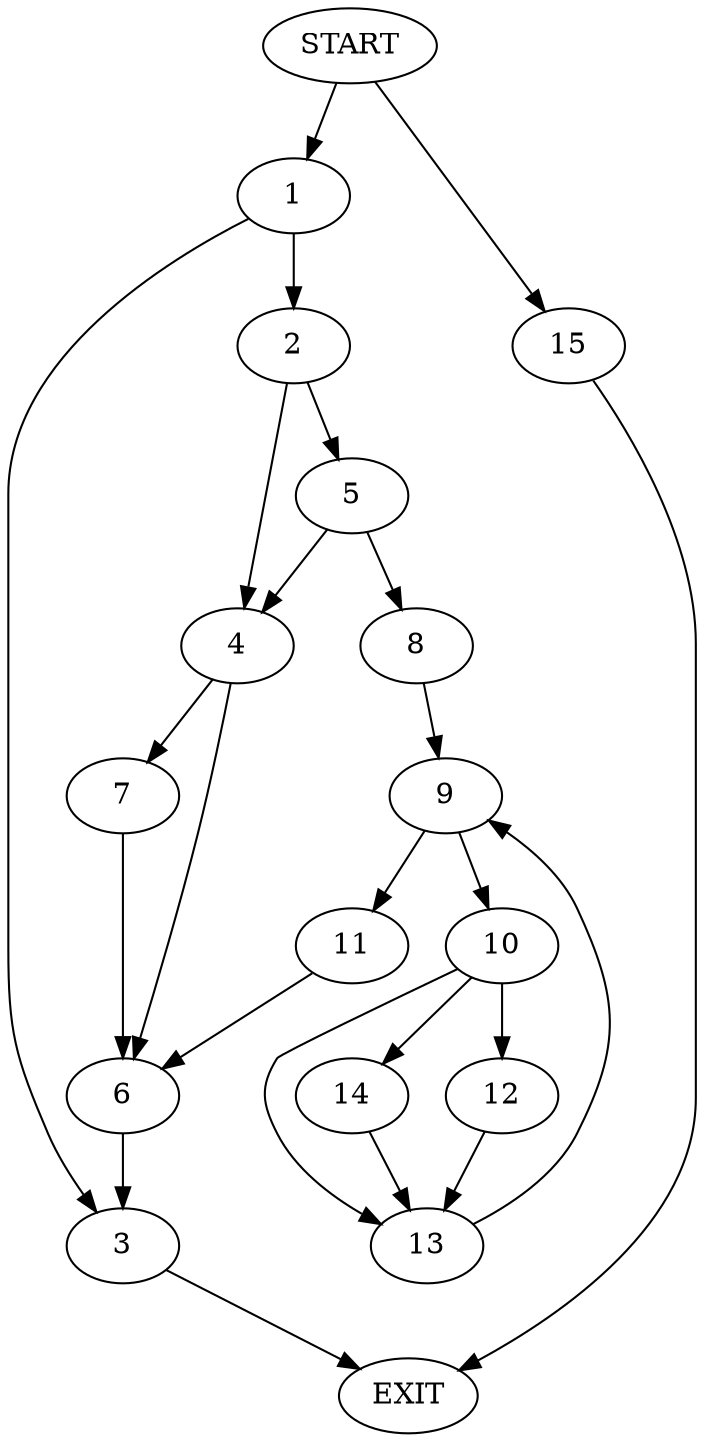 digraph {
0 [label="START"]
16 [label="EXIT"]
0 -> 1
1 -> 2
1 -> 3
2 -> 4
2 -> 5
3 -> 16
4 -> 6
4 -> 7
5 -> 8
5 -> 4
8 -> 9
9 -> 10
9 -> 11
10 -> 12
10 -> 13
10 -> 14
11 -> 6
12 -> 13
14 -> 13
13 -> 9
6 -> 3
7 -> 6
0 -> 15
15 -> 16
}
